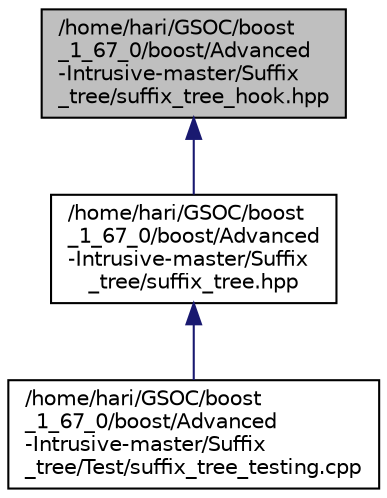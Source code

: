 digraph "/home/hari/GSOC/boost_1_67_0/boost/Advanced-Intrusive-master/Suffix_tree/suffix_tree_hook.hpp"
{
  edge [fontname="Helvetica",fontsize="10",labelfontname="Helvetica",labelfontsize="10"];
  node [fontname="Helvetica",fontsize="10",shape=record];
  Node6 [label="/home/hari/GSOC/boost\l_1_67_0/boost/Advanced\l-Intrusive-master/Suffix\l_tree/suffix_tree_hook.hpp",height=0.2,width=0.4,color="black", fillcolor="grey75", style="filled", fontcolor="black"];
  Node6 -> Node7 [dir="back",color="midnightblue",fontsize="10",style="solid",fontname="Helvetica"];
  Node7 [label="/home/hari/GSOC/boost\l_1_67_0/boost/Advanced\l-Intrusive-master/Suffix\l_tree/suffix_tree.hpp",height=0.2,width=0.4,color="black", fillcolor="white", style="filled",URL="$suffix__tree_8hpp.html"];
  Node7 -> Node8 [dir="back",color="midnightblue",fontsize="10",style="solid",fontname="Helvetica"];
  Node8 [label="/home/hari/GSOC/boost\l_1_67_0/boost/Advanced\l-Intrusive-master/Suffix\l_tree/Test/suffix_tree_testing.cpp",height=0.2,width=0.4,color="black", fillcolor="white", style="filled",URL="$suffix__tree__testing_8cpp.html"];
}
